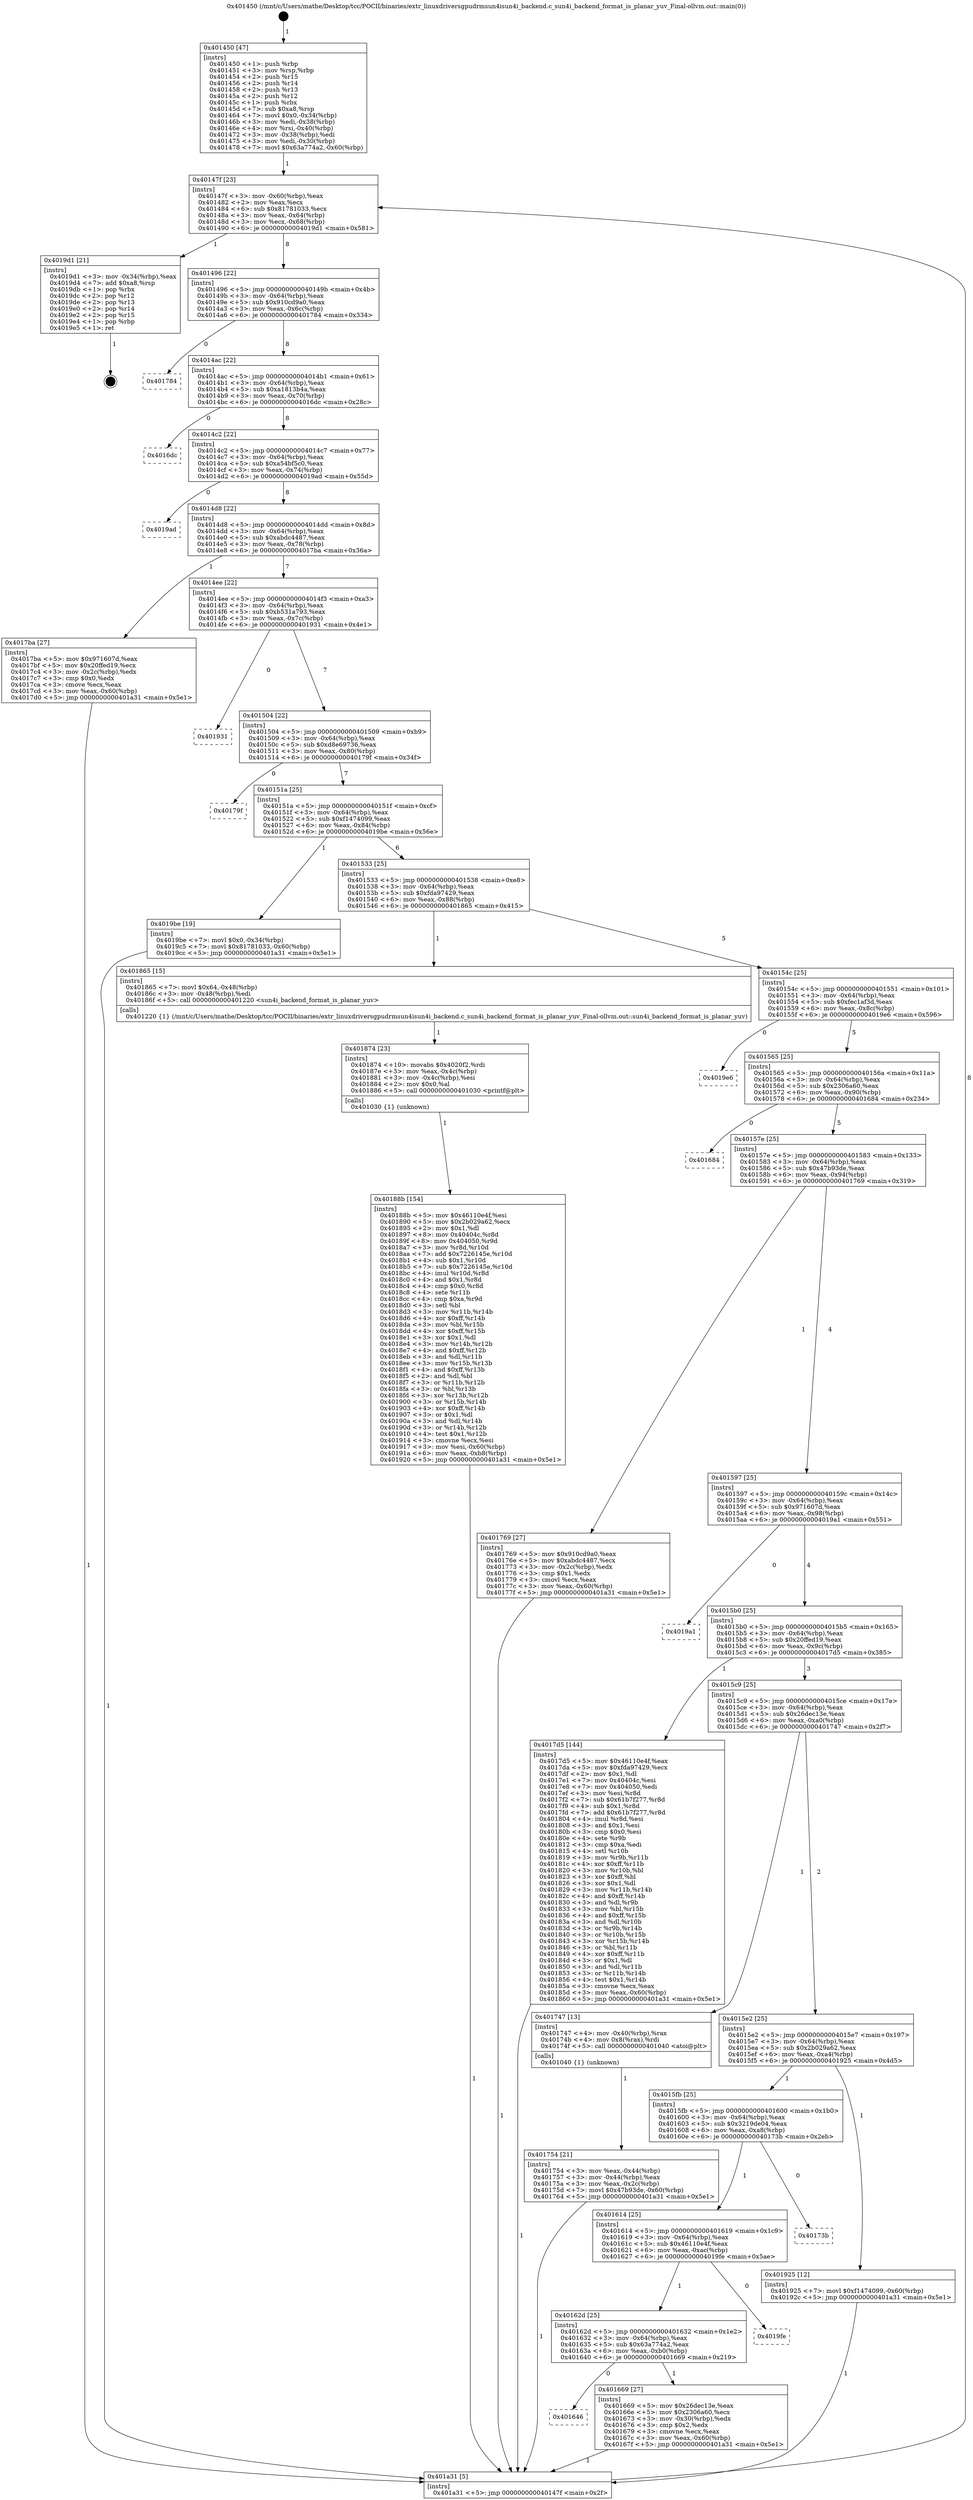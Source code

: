 digraph "0x401450" {
  label = "0x401450 (/mnt/c/Users/mathe/Desktop/tcc/POCII/binaries/extr_linuxdriversgpudrmsun4isun4i_backend.c_sun4i_backend_format_is_planar_yuv_Final-ollvm.out::main(0))"
  labelloc = "t"
  node[shape=record]

  Entry [label="",width=0.3,height=0.3,shape=circle,fillcolor=black,style=filled]
  "0x40147f" [label="{
     0x40147f [23]\l
     | [instrs]\l
     &nbsp;&nbsp;0x40147f \<+3\>: mov -0x60(%rbp),%eax\l
     &nbsp;&nbsp;0x401482 \<+2\>: mov %eax,%ecx\l
     &nbsp;&nbsp;0x401484 \<+6\>: sub $0x81781033,%ecx\l
     &nbsp;&nbsp;0x40148a \<+3\>: mov %eax,-0x64(%rbp)\l
     &nbsp;&nbsp;0x40148d \<+3\>: mov %ecx,-0x68(%rbp)\l
     &nbsp;&nbsp;0x401490 \<+6\>: je 00000000004019d1 \<main+0x581\>\l
  }"]
  "0x4019d1" [label="{
     0x4019d1 [21]\l
     | [instrs]\l
     &nbsp;&nbsp;0x4019d1 \<+3\>: mov -0x34(%rbp),%eax\l
     &nbsp;&nbsp;0x4019d4 \<+7\>: add $0xa8,%rsp\l
     &nbsp;&nbsp;0x4019db \<+1\>: pop %rbx\l
     &nbsp;&nbsp;0x4019dc \<+2\>: pop %r12\l
     &nbsp;&nbsp;0x4019de \<+2\>: pop %r13\l
     &nbsp;&nbsp;0x4019e0 \<+2\>: pop %r14\l
     &nbsp;&nbsp;0x4019e2 \<+2\>: pop %r15\l
     &nbsp;&nbsp;0x4019e4 \<+1\>: pop %rbp\l
     &nbsp;&nbsp;0x4019e5 \<+1\>: ret\l
  }"]
  "0x401496" [label="{
     0x401496 [22]\l
     | [instrs]\l
     &nbsp;&nbsp;0x401496 \<+5\>: jmp 000000000040149b \<main+0x4b\>\l
     &nbsp;&nbsp;0x40149b \<+3\>: mov -0x64(%rbp),%eax\l
     &nbsp;&nbsp;0x40149e \<+5\>: sub $0x910cd9a0,%eax\l
     &nbsp;&nbsp;0x4014a3 \<+3\>: mov %eax,-0x6c(%rbp)\l
     &nbsp;&nbsp;0x4014a6 \<+6\>: je 0000000000401784 \<main+0x334\>\l
  }"]
  Exit [label="",width=0.3,height=0.3,shape=circle,fillcolor=black,style=filled,peripheries=2]
  "0x401784" [label="{
     0x401784\l
  }", style=dashed]
  "0x4014ac" [label="{
     0x4014ac [22]\l
     | [instrs]\l
     &nbsp;&nbsp;0x4014ac \<+5\>: jmp 00000000004014b1 \<main+0x61\>\l
     &nbsp;&nbsp;0x4014b1 \<+3\>: mov -0x64(%rbp),%eax\l
     &nbsp;&nbsp;0x4014b4 \<+5\>: sub $0xa1813b4a,%eax\l
     &nbsp;&nbsp;0x4014b9 \<+3\>: mov %eax,-0x70(%rbp)\l
     &nbsp;&nbsp;0x4014bc \<+6\>: je 00000000004016dc \<main+0x28c\>\l
  }"]
  "0x40188b" [label="{
     0x40188b [154]\l
     | [instrs]\l
     &nbsp;&nbsp;0x40188b \<+5\>: mov $0x46110e4f,%esi\l
     &nbsp;&nbsp;0x401890 \<+5\>: mov $0x2b029a62,%ecx\l
     &nbsp;&nbsp;0x401895 \<+2\>: mov $0x1,%dl\l
     &nbsp;&nbsp;0x401897 \<+8\>: mov 0x40404c,%r8d\l
     &nbsp;&nbsp;0x40189f \<+8\>: mov 0x404050,%r9d\l
     &nbsp;&nbsp;0x4018a7 \<+3\>: mov %r8d,%r10d\l
     &nbsp;&nbsp;0x4018aa \<+7\>: add $0x7226145e,%r10d\l
     &nbsp;&nbsp;0x4018b1 \<+4\>: sub $0x1,%r10d\l
     &nbsp;&nbsp;0x4018b5 \<+7\>: sub $0x7226145e,%r10d\l
     &nbsp;&nbsp;0x4018bc \<+4\>: imul %r10d,%r8d\l
     &nbsp;&nbsp;0x4018c0 \<+4\>: and $0x1,%r8d\l
     &nbsp;&nbsp;0x4018c4 \<+4\>: cmp $0x0,%r8d\l
     &nbsp;&nbsp;0x4018c8 \<+4\>: sete %r11b\l
     &nbsp;&nbsp;0x4018cc \<+4\>: cmp $0xa,%r9d\l
     &nbsp;&nbsp;0x4018d0 \<+3\>: setl %bl\l
     &nbsp;&nbsp;0x4018d3 \<+3\>: mov %r11b,%r14b\l
     &nbsp;&nbsp;0x4018d6 \<+4\>: xor $0xff,%r14b\l
     &nbsp;&nbsp;0x4018da \<+3\>: mov %bl,%r15b\l
     &nbsp;&nbsp;0x4018dd \<+4\>: xor $0xff,%r15b\l
     &nbsp;&nbsp;0x4018e1 \<+3\>: xor $0x1,%dl\l
     &nbsp;&nbsp;0x4018e4 \<+3\>: mov %r14b,%r12b\l
     &nbsp;&nbsp;0x4018e7 \<+4\>: and $0xff,%r12b\l
     &nbsp;&nbsp;0x4018eb \<+3\>: and %dl,%r11b\l
     &nbsp;&nbsp;0x4018ee \<+3\>: mov %r15b,%r13b\l
     &nbsp;&nbsp;0x4018f1 \<+4\>: and $0xff,%r13b\l
     &nbsp;&nbsp;0x4018f5 \<+2\>: and %dl,%bl\l
     &nbsp;&nbsp;0x4018f7 \<+3\>: or %r11b,%r12b\l
     &nbsp;&nbsp;0x4018fa \<+3\>: or %bl,%r13b\l
     &nbsp;&nbsp;0x4018fd \<+3\>: xor %r13b,%r12b\l
     &nbsp;&nbsp;0x401900 \<+3\>: or %r15b,%r14b\l
     &nbsp;&nbsp;0x401903 \<+4\>: xor $0xff,%r14b\l
     &nbsp;&nbsp;0x401907 \<+3\>: or $0x1,%dl\l
     &nbsp;&nbsp;0x40190a \<+3\>: and %dl,%r14b\l
     &nbsp;&nbsp;0x40190d \<+3\>: or %r14b,%r12b\l
     &nbsp;&nbsp;0x401910 \<+4\>: test $0x1,%r12b\l
     &nbsp;&nbsp;0x401914 \<+3\>: cmovne %ecx,%esi\l
     &nbsp;&nbsp;0x401917 \<+3\>: mov %esi,-0x60(%rbp)\l
     &nbsp;&nbsp;0x40191a \<+6\>: mov %eax,-0xb8(%rbp)\l
     &nbsp;&nbsp;0x401920 \<+5\>: jmp 0000000000401a31 \<main+0x5e1\>\l
  }"]
  "0x4016dc" [label="{
     0x4016dc\l
  }", style=dashed]
  "0x4014c2" [label="{
     0x4014c2 [22]\l
     | [instrs]\l
     &nbsp;&nbsp;0x4014c2 \<+5\>: jmp 00000000004014c7 \<main+0x77\>\l
     &nbsp;&nbsp;0x4014c7 \<+3\>: mov -0x64(%rbp),%eax\l
     &nbsp;&nbsp;0x4014ca \<+5\>: sub $0xa54bf5c0,%eax\l
     &nbsp;&nbsp;0x4014cf \<+3\>: mov %eax,-0x74(%rbp)\l
     &nbsp;&nbsp;0x4014d2 \<+6\>: je 00000000004019ad \<main+0x55d\>\l
  }"]
  "0x401874" [label="{
     0x401874 [23]\l
     | [instrs]\l
     &nbsp;&nbsp;0x401874 \<+10\>: movabs $0x4020f2,%rdi\l
     &nbsp;&nbsp;0x40187e \<+3\>: mov %eax,-0x4c(%rbp)\l
     &nbsp;&nbsp;0x401881 \<+3\>: mov -0x4c(%rbp),%esi\l
     &nbsp;&nbsp;0x401884 \<+2\>: mov $0x0,%al\l
     &nbsp;&nbsp;0x401886 \<+5\>: call 0000000000401030 \<printf@plt\>\l
     | [calls]\l
     &nbsp;&nbsp;0x401030 \{1\} (unknown)\l
  }"]
  "0x4019ad" [label="{
     0x4019ad\l
  }", style=dashed]
  "0x4014d8" [label="{
     0x4014d8 [22]\l
     | [instrs]\l
     &nbsp;&nbsp;0x4014d8 \<+5\>: jmp 00000000004014dd \<main+0x8d\>\l
     &nbsp;&nbsp;0x4014dd \<+3\>: mov -0x64(%rbp),%eax\l
     &nbsp;&nbsp;0x4014e0 \<+5\>: sub $0xabdc4487,%eax\l
     &nbsp;&nbsp;0x4014e5 \<+3\>: mov %eax,-0x78(%rbp)\l
     &nbsp;&nbsp;0x4014e8 \<+6\>: je 00000000004017ba \<main+0x36a\>\l
  }"]
  "0x401754" [label="{
     0x401754 [21]\l
     | [instrs]\l
     &nbsp;&nbsp;0x401754 \<+3\>: mov %eax,-0x44(%rbp)\l
     &nbsp;&nbsp;0x401757 \<+3\>: mov -0x44(%rbp),%eax\l
     &nbsp;&nbsp;0x40175a \<+3\>: mov %eax,-0x2c(%rbp)\l
     &nbsp;&nbsp;0x40175d \<+7\>: movl $0x47b93de,-0x60(%rbp)\l
     &nbsp;&nbsp;0x401764 \<+5\>: jmp 0000000000401a31 \<main+0x5e1\>\l
  }"]
  "0x4017ba" [label="{
     0x4017ba [27]\l
     | [instrs]\l
     &nbsp;&nbsp;0x4017ba \<+5\>: mov $0x971607d,%eax\l
     &nbsp;&nbsp;0x4017bf \<+5\>: mov $0x20ffed19,%ecx\l
     &nbsp;&nbsp;0x4017c4 \<+3\>: mov -0x2c(%rbp),%edx\l
     &nbsp;&nbsp;0x4017c7 \<+3\>: cmp $0x0,%edx\l
     &nbsp;&nbsp;0x4017ca \<+3\>: cmove %ecx,%eax\l
     &nbsp;&nbsp;0x4017cd \<+3\>: mov %eax,-0x60(%rbp)\l
     &nbsp;&nbsp;0x4017d0 \<+5\>: jmp 0000000000401a31 \<main+0x5e1\>\l
  }"]
  "0x4014ee" [label="{
     0x4014ee [22]\l
     | [instrs]\l
     &nbsp;&nbsp;0x4014ee \<+5\>: jmp 00000000004014f3 \<main+0xa3\>\l
     &nbsp;&nbsp;0x4014f3 \<+3\>: mov -0x64(%rbp),%eax\l
     &nbsp;&nbsp;0x4014f6 \<+5\>: sub $0xb531a793,%eax\l
     &nbsp;&nbsp;0x4014fb \<+3\>: mov %eax,-0x7c(%rbp)\l
     &nbsp;&nbsp;0x4014fe \<+6\>: je 0000000000401931 \<main+0x4e1\>\l
  }"]
  "0x401450" [label="{
     0x401450 [47]\l
     | [instrs]\l
     &nbsp;&nbsp;0x401450 \<+1\>: push %rbp\l
     &nbsp;&nbsp;0x401451 \<+3\>: mov %rsp,%rbp\l
     &nbsp;&nbsp;0x401454 \<+2\>: push %r15\l
     &nbsp;&nbsp;0x401456 \<+2\>: push %r14\l
     &nbsp;&nbsp;0x401458 \<+2\>: push %r13\l
     &nbsp;&nbsp;0x40145a \<+2\>: push %r12\l
     &nbsp;&nbsp;0x40145c \<+1\>: push %rbx\l
     &nbsp;&nbsp;0x40145d \<+7\>: sub $0xa8,%rsp\l
     &nbsp;&nbsp;0x401464 \<+7\>: movl $0x0,-0x34(%rbp)\l
     &nbsp;&nbsp;0x40146b \<+3\>: mov %edi,-0x38(%rbp)\l
     &nbsp;&nbsp;0x40146e \<+4\>: mov %rsi,-0x40(%rbp)\l
     &nbsp;&nbsp;0x401472 \<+3\>: mov -0x38(%rbp),%edi\l
     &nbsp;&nbsp;0x401475 \<+3\>: mov %edi,-0x30(%rbp)\l
     &nbsp;&nbsp;0x401478 \<+7\>: movl $0x63a774a2,-0x60(%rbp)\l
  }"]
  "0x401931" [label="{
     0x401931\l
  }", style=dashed]
  "0x401504" [label="{
     0x401504 [22]\l
     | [instrs]\l
     &nbsp;&nbsp;0x401504 \<+5\>: jmp 0000000000401509 \<main+0xb9\>\l
     &nbsp;&nbsp;0x401509 \<+3\>: mov -0x64(%rbp),%eax\l
     &nbsp;&nbsp;0x40150c \<+5\>: sub $0xd8e69736,%eax\l
     &nbsp;&nbsp;0x401511 \<+3\>: mov %eax,-0x80(%rbp)\l
     &nbsp;&nbsp;0x401514 \<+6\>: je 000000000040179f \<main+0x34f\>\l
  }"]
  "0x401a31" [label="{
     0x401a31 [5]\l
     | [instrs]\l
     &nbsp;&nbsp;0x401a31 \<+5\>: jmp 000000000040147f \<main+0x2f\>\l
  }"]
  "0x40179f" [label="{
     0x40179f\l
  }", style=dashed]
  "0x40151a" [label="{
     0x40151a [25]\l
     | [instrs]\l
     &nbsp;&nbsp;0x40151a \<+5\>: jmp 000000000040151f \<main+0xcf\>\l
     &nbsp;&nbsp;0x40151f \<+3\>: mov -0x64(%rbp),%eax\l
     &nbsp;&nbsp;0x401522 \<+5\>: sub $0xf1474099,%eax\l
     &nbsp;&nbsp;0x401527 \<+6\>: mov %eax,-0x84(%rbp)\l
     &nbsp;&nbsp;0x40152d \<+6\>: je 00000000004019be \<main+0x56e\>\l
  }"]
  "0x401646" [label="{
     0x401646\l
  }", style=dashed]
  "0x4019be" [label="{
     0x4019be [19]\l
     | [instrs]\l
     &nbsp;&nbsp;0x4019be \<+7\>: movl $0x0,-0x34(%rbp)\l
     &nbsp;&nbsp;0x4019c5 \<+7\>: movl $0x81781033,-0x60(%rbp)\l
     &nbsp;&nbsp;0x4019cc \<+5\>: jmp 0000000000401a31 \<main+0x5e1\>\l
  }"]
  "0x401533" [label="{
     0x401533 [25]\l
     | [instrs]\l
     &nbsp;&nbsp;0x401533 \<+5\>: jmp 0000000000401538 \<main+0xe8\>\l
     &nbsp;&nbsp;0x401538 \<+3\>: mov -0x64(%rbp),%eax\l
     &nbsp;&nbsp;0x40153b \<+5\>: sub $0xfda97429,%eax\l
     &nbsp;&nbsp;0x401540 \<+6\>: mov %eax,-0x88(%rbp)\l
     &nbsp;&nbsp;0x401546 \<+6\>: je 0000000000401865 \<main+0x415\>\l
  }"]
  "0x401669" [label="{
     0x401669 [27]\l
     | [instrs]\l
     &nbsp;&nbsp;0x401669 \<+5\>: mov $0x26dec13e,%eax\l
     &nbsp;&nbsp;0x40166e \<+5\>: mov $0x2306a60,%ecx\l
     &nbsp;&nbsp;0x401673 \<+3\>: mov -0x30(%rbp),%edx\l
     &nbsp;&nbsp;0x401676 \<+3\>: cmp $0x2,%edx\l
     &nbsp;&nbsp;0x401679 \<+3\>: cmovne %ecx,%eax\l
     &nbsp;&nbsp;0x40167c \<+3\>: mov %eax,-0x60(%rbp)\l
     &nbsp;&nbsp;0x40167f \<+5\>: jmp 0000000000401a31 \<main+0x5e1\>\l
  }"]
  "0x401865" [label="{
     0x401865 [15]\l
     | [instrs]\l
     &nbsp;&nbsp;0x401865 \<+7\>: movl $0x64,-0x48(%rbp)\l
     &nbsp;&nbsp;0x40186c \<+3\>: mov -0x48(%rbp),%edi\l
     &nbsp;&nbsp;0x40186f \<+5\>: call 0000000000401220 \<sun4i_backend_format_is_planar_yuv\>\l
     | [calls]\l
     &nbsp;&nbsp;0x401220 \{1\} (/mnt/c/Users/mathe/Desktop/tcc/POCII/binaries/extr_linuxdriversgpudrmsun4isun4i_backend.c_sun4i_backend_format_is_planar_yuv_Final-ollvm.out::sun4i_backend_format_is_planar_yuv)\l
  }"]
  "0x40154c" [label="{
     0x40154c [25]\l
     | [instrs]\l
     &nbsp;&nbsp;0x40154c \<+5\>: jmp 0000000000401551 \<main+0x101\>\l
     &nbsp;&nbsp;0x401551 \<+3\>: mov -0x64(%rbp),%eax\l
     &nbsp;&nbsp;0x401554 \<+5\>: sub $0xfec1af3d,%eax\l
     &nbsp;&nbsp;0x401559 \<+6\>: mov %eax,-0x8c(%rbp)\l
     &nbsp;&nbsp;0x40155f \<+6\>: je 00000000004019e6 \<main+0x596\>\l
  }"]
  "0x40162d" [label="{
     0x40162d [25]\l
     | [instrs]\l
     &nbsp;&nbsp;0x40162d \<+5\>: jmp 0000000000401632 \<main+0x1e2\>\l
     &nbsp;&nbsp;0x401632 \<+3\>: mov -0x64(%rbp),%eax\l
     &nbsp;&nbsp;0x401635 \<+5\>: sub $0x63a774a2,%eax\l
     &nbsp;&nbsp;0x40163a \<+6\>: mov %eax,-0xb0(%rbp)\l
     &nbsp;&nbsp;0x401640 \<+6\>: je 0000000000401669 \<main+0x219\>\l
  }"]
  "0x4019e6" [label="{
     0x4019e6\l
  }", style=dashed]
  "0x401565" [label="{
     0x401565 [25]\l
     | [instrs]\l
     &nbsp;&nbsp;0x401565 \<+5\>: jmp 000000000040156a \<main+0x11a\>\l
     &nbsp;&nbsp;0x40156a \<+3\>: mov -0x64(%rbp),%eax\l
     &nbsp;&nbsp;0x40156d \<+5\>: sub $0x2306a60,%eax\l
     &nbsp;&nbsp;0x401572 \<+6\>: mov %eax,-0x90(%rbp)\l
     &nbsp;&nbsp;0x401578 \<+6\>: je 0000000000401684 \<main+0x234\>\l
  }"]
  "0x4019fe" [label="{
     0x4019fe\l
  }", style=dashed]
  "0x401684" [label="{
     0x401684\l
  }", style=dashed]
  "0x40157e" [label="{
     0x40157e [25]\l
     | [instrs]\l
     &nbsp;&nbsp;0x40157e \<+5\>: jmp 0000000000401583 \<main+0x133\>\l
     &nbsp;&nbsp;0x401583 \<+3\>: mov -0x64(%rbp),%eax\l
     &nbsp;&nbsp;0x401586 \<+5\>: sub $0x47b93de,%eax\l
     &nbsp;&nbsp;0x40158b \<+6\>: mov %eax,-0x94(%rbp)\l
     &nbsp;&nbsp;0x401591 \<+6\>: je 0000000000401769 \<main+0x319\>\l
  }"]
  "0x401614" [label="{
     0x401614 [25]\l
     | [instrs]\l
     &nbsp;&nbsp;0x401614 \<+5\>: jmp 0000000000401619 \<main+0x1c9\>\l
     &nbsp;&nbsp;0x401619 \<+3\>: mov -0x64(%rbp),%eax\l
     &nbsp;&nbsp;0x40161c \<+5\>: sub $0x46110e4f,%eax\l
     &nbsp;&nbsp;0x401621 \<+6\>: mov %eax,-0xac(%rbp)\l
     &nbsp;&nbsp;0x401627 \<+6\>: je 00000000004019fe \<main+0x5ae\>\l
  }"]
  "0x401769" [label="{
     0x401769 [27]\l
     | [instrs]\l
     &nbsp;&nbsp;0x401769 \<+5\>: mov $0x910cd9a0,%eax\l
     &nbsp;&nbsp;0x40176e \<+5\>: mov $0xabdc4487,%ecx\l
     &nbsp;&nbsp;0x401773 \<+3\>: mov -0x2c(%rbp),%edx\l
     &nbsp;&nbsp;0x401776 \<+3\>: cmp $0x1,%edx\l
     &nbsp;&nbsp;0x401779 \<+3\>: cmovl %ecx,%eax\l
     &nbsp;&nbsp;0x40177c \<+3\>: mov %eax,-0x60(%rbp)\l
     &nbsp;&nbsp;0x40177f \<+5\>: jmp 0000000000401a31 \<main+0x5e1\>\l
  }"]
  "0x401597" [label="{
     0x401597 [25]\l
     | [instrs]\l
     &nbsp;&nbsp;0x401597 \<+5\>: jmp 000000000040159c \<main+0x14c\>\l
     &nbsp;&nbsp;0x40159c \<+3\>: mov -0x64(%rbp),%eax\l
     &nbsp;&nbsp;0x40159f \<+5\>: sub $0x971607d,%eax\l
     &nbsp;&nbsp;0x4015a4 \<+6\>: mov %eax,-0x98(%rbp)\l
     &nbsp;&nbsp;0x4015aa \<+6\>: je 00000000004019a1 \<main+0x551\>\l
  }"]
  "0x40173b" [label="{
     0x40173b\l
  }", style=dashed]
  "0x4019a1" [label="{
     0x4019a1\l
  }", style=dashed]
  "0x4015b0" [label="{
     0x4015b0 [25]\l
     | [instrs]\l
     &nbsp;&nbsp;0x4015b0 \<+5\>: jmp 00000000004015b5 \<main+0x165\>\l
     &nbsp;&nbsp;0x4015b5 \<+3\>: mov -0x64(%rbp),%eax\l
     &nbsp;&nbsp;0x4015b8 \<+5\>: sub $0x20ffed19,%eax\l
     &nbsp;&nbsp;0x4015bd \<+6\>: mov %eax,-0x9c(%rbp)\l
     &nbsp;&nbsp;0x4015c3 \<+6\>: je 00000000004017d5 \<main+0x385\>\l
  }"]
  "0x4015fb" [label="{
     0x4015fb [25]\l
     | [instrs]\l
     &nbsp;&nbsp;0x4015fb \<+5\>: jmp 0000000000401600 \<main+0x1b0\>\l
     &nbsp;&nbsp;0x401600 \<+3\>: mov -0x64(%rbp),%eax\l
     &nbsp;&nbsp;0x401603 \<+5\>: sub $0x3219de04,%eax\l
     &nbsp;&nbsp;0x401608 \<+6\>: mov %eax,-0xa8(%rbp)\l
     &nbsp;&nbsp;0x40160e \<+6\>: je 000000000040173b \<main+0x2eb\>\l
  }"]
  "0x4017d5" [label="{
     0x4017d5 [144]\l
     | [instrs]\l
     &nbsp;&nbsp;0x4017d5 \<+5\>: mov $0x46110e4f,%eax\l
     &nbsp;&nbsp;0x4017da \<+5\>: mov $0xfda97429,%ecx\l
     &nbsp;&nbsp;0x4017df \<+2\>: mov $0x1,%dl\l
     &nbsp;&nbsp;0x4017e1 \<+7\>: mov 0x40404c,%esi\l
     &nbsp;&nbsp;0x4017e8 \<+7\>: mov 0x404050,%edi\l
     &nbsp;&nbsp;0x4017ef \<+3\>: mov %esi,%r8d\l
     &nbsp;&nbsp;0x4017f2 \<+7\>: sub $0x61b7f277,%r8d\l
     &nbsp;&nbsp;0x4017f9 \<+4\>: sub $0x1,%r8d\l
     &nbsp;&nbsp;0x4017fd \<+7\>: add $0x61b7f277,%r8d\l
     &nbsp;&nbsp;0x401804 \<+4\>: imul %r8d,%esi\l
     &nbsp;&nbsp;0x401808 \<+3\>: and $0x1,%esi\l
     &nbsp;&nbsp;0x40180b \<+3\>: cmp $0x0,%esi\l
     &nbsp;&nbsp;0x40180e \<+4\>: sete %r9b\l
     &nbsp;&nbsp;0x401812 \<+3\>: cmp $0xa,%edi\l
     &nbsp;&nbsp;0x401815 \<+4\>: setl %r10b\l
     &nbsp;&nbsp;0x401819 \<+3\>: mov %r9b,%r11b\l
     &nbsp;&nbsp;0x40181c \<+4\>: xor $0xff,%r11b\l
     &nbsp;&nbsp;0x401820 \<+3\>: mov %r10b,%bl\l
     &nbsp;&nbsp;0x401823 \<+3\>: xor $0xff,%bl\l
     &nbsp;&nbsp;0x401826 \<+3\>: xor $0x1,%dl\l
     &nbsp;&nbsp;0x401829 \<+3\>: mov %r11b,%r14b\l
     &nbsp;&nbsp;0x40182c \<+4\>: and $0xff,%r14b\l
     &nbsp;&nbsp;0x401830 \<+3\>: and %dl,%r9b\l
     &nbsp;&nbsp;0x401833 \<+3\>: mov %bl,%r15b\l
     &nbsp;&nbsp;0x401836 \<+4\>: and $0xff,%r15b\l
     &nbsp;&nbsp;0x40183a \<+3\>: and %dl,%r10b\l
     &nbsp;&nbsp;0x40183d \<+3\>: or %r9b,%r14b\l
     &nbsp;&nbsp;0x401840 \<+3\>: or %r10b,%r15b\l
     &nbsp;&nbsp;0x401843 \<+3\>: xor %r15b,%r14b\l
     &nbsp;&nbsp;0x401846 \<+3\>: or %bl,%r11b\l
     &nbsp;&nbsp;0x401849 \<+4\>: xor $0xff,%r11b\l
     &nbsp;&nbsp;0x40184d \<+3\>: or $0x1,%dl\l
     &nbsp;&nbsp;0x401850 \<+3\>: and %dl,%r11b\l
     &nbsp;&nbsp;0x401853 \<+3\>: or %r11b,%r14b\l
     &nbsp;&nbsp;0x401856 \<+4\>: test $0x1,%r14b\l
     &nbsp;&nbsp;0x40185a \<+3\>: cmovne %ecx,%eax\l
     &nbsp;&nbsp;0x40185d \<+3\>: mov %eax,-0x60(%rbp)\l
     &nbsp;&nbsp;0x401860 \<+5\>: jmp 0000000000401a31 \<main+0x5e1\>\l
  }"]
  "0x4015c9" [label="{
     0x4015c9 [25]\l
     | [instrs]\l
     &nbsp;&nbsp;0x4015c9 \<+5\>: jmp 00000000004015ce \<main+0x17e\>\l
     &nbsp;&nbsp;0x4015ce \<+3\>: mov -0x64(%rbp),%eax\l
     &nbsp;&nbsp;0x4015d1 \<+5\>: sub $0x26dec13e,%eax\l
     &nbsp;&nbsp;0x4015d6 \<+6\>: mov %eax,-0xa0(%rbp)\l
     &nbsp;&nbsp;0x4015dc \<+6\>: je 0000000000401747 \<main+0x2f7\>\l
  }"]
  "0x401925" [label="{
     0x401925 [12]\l
     | [instrs]\l
     &nbsp;&nbsp;0x401925 \<+7\>: movl $0xf1474099,-0x60(%rbp)\l
     &nbsp;&nbsp;0x40192c \<+5\>: jmp 0000000000401a31 \<main+0x5e1\>\l
  }"]
  "0x401747" [label="{
     0x401747 [13]\l
     | [instrs]\l
     &nbsp;&nbsp;0x401747 \<+4\>: mov -0x40(%rbp),%rax\l
     &nbsp;&nbsp;0x40174b \<+4\>: mov 0x8(%rax),%rdi\l
     &nbsp;&nbsp;0x40174f \<+5\>: call 0000000000401040 \<atoi@plt\>\l
     | [calls]\l
     &nbsp;&nbsp;0x401040 \{1\} (unknown)\l
  }"]
  "0x4015e2" [label="{
     0x4015e2 [25]\l
     | [instrs]\l
     &nbsp;&nbsp;0x4015e2 \<+5\>: jmp 00000000004015e7 \<main+0x197\>\l
     &nbsp;&nbsp;0x4015e7 \<+3\>: mov -0x64(%rbp),%eax\l
     &nbsp;&nbsp;0x4015ea \<+5\>: sub $0x2b029a62,%eax\l
     &nbsp;&nbsp;0x4015ef \<+6\>: mov %eax,-0xa4(%rbp)\l
     &nbsp;&nbsp;0x4015f5 \<+6\>: je 0000000000401925 \<main+0x4d5\>\l
  }"]
  Entry -> "0x401450" [label=" 1"]
  "0x40147f" -> "0x4019d1" [label=" 1"]
  "0x40147f" -> "0x401496" [label=" 8"]
  "0x4019d1" -> Exit [label=" 1"]
  "0x401496" -> "0x401784" [label=" 0"]
  "0x401496" -> "0x4014ac" [label=" 8"]
  "0x4019be" -> "0x401a31" [label=" 1"]
  "0x4014ac" -> "0x4016dc" [label=" 0"]
  "0x4014ac" -> "0x4014c2" [label=" 8"]
  "0x401925" -> "0x401a31" [label=" 1"]
  "0x4014c2" -> "0x4019ad" [label=" 0"]
  "0x4014c2" -> "0x4014d8" [label=" 8"]
  "0x40188b" -> "0x401a31" [label=" 1"]
  "0x4014d8" -> "0x4017ba" [label=" 1"]
  "0x4014d8" -> "0x4014ee" [label=" 7"]
  "0x401874" -> "0x40188b" [label=" 1"]
  "0x4014ee" -> "0x401931" [label=" 0"]
  "0x4014ee" -> "0x401504" [label=" 7"]
  "0x401865" -> "0x401874" [label=" 1"]
  "0x401504" -> "0x40179f" [label=" 0"]
  "0x401504" -> "0x40151a" [label=" 7"]
  "0x4017d5" -> "0x401a31" [label=" 1"]
  "0x40151a" -> "0x4019be" [label=" 1"]
  "0x40151a" -> "0x401533" [label=" 6"]
  "0x4017ba" -> "0x401a31" [label=" 1"]
  "0x401533" -> "0x401865" [label=" 1"]
  "0x401533" -> "0x40154c" [label=" 5"]
  "0x401769" -> "0x401a31" [label=" 1"]
  "0x40154c" -> "0x4019e6" [label=" 0"]
  "0x40154c" -> "0x401565" [label=" 5"]
  "0x401747" -> "0x401754" [label=" 1"]
  "0x401565" -> "0x401684" [label=" 0"]
  "0x401565" -> "0x40157e" [label=" 5"]
  "0x401a31" -> "0x40147f" [label=" 8"]
  "0x40157e" -> "0x401769" [label=" 1"]
  "0x40157e" -> "0x401597" [label=" 4"]
  "0x401669" -> "0x401a31" [label=" 1"]
  "0x401597" -> "0x4019a1" [label=" 0"]
  "0x401597" -> "0x4015b0" [label=" 4"]
  "0x40162d" -> "0x401646" [label=" 0"]
  "0x4015b0" -> "0x4017d5" [label=" 1"]
  "0x4015b0" -> "0x4015c9" [label=" 3"]
  "0x401754" -> "0x401a31" [label=" 1"]
  "0x4015c9" -> "0x401747" [label=" 1"]
  "0x4015c9" -> "0x4015e2" [label=" 2"]
  "0x401614" -> "0x40162d" [label=" 1"]
  "0x4015e2" -> "0x401925" [label=" 1"]
  "0x4015e2" -> "0x4015fb" [label=" 1"]
  "0x40162d" -> "0x401669" [label=" 1"]
  "0x4015fb" -> "0x40173b" [label=" 0"]
  "0x4015fb" -> "0x401614" [label=" 1"]
  "0x401450" -> "0x40147f" [label=" 1"]
  "0x401614" -> "0x4019fe" [label=" 0"]
}
